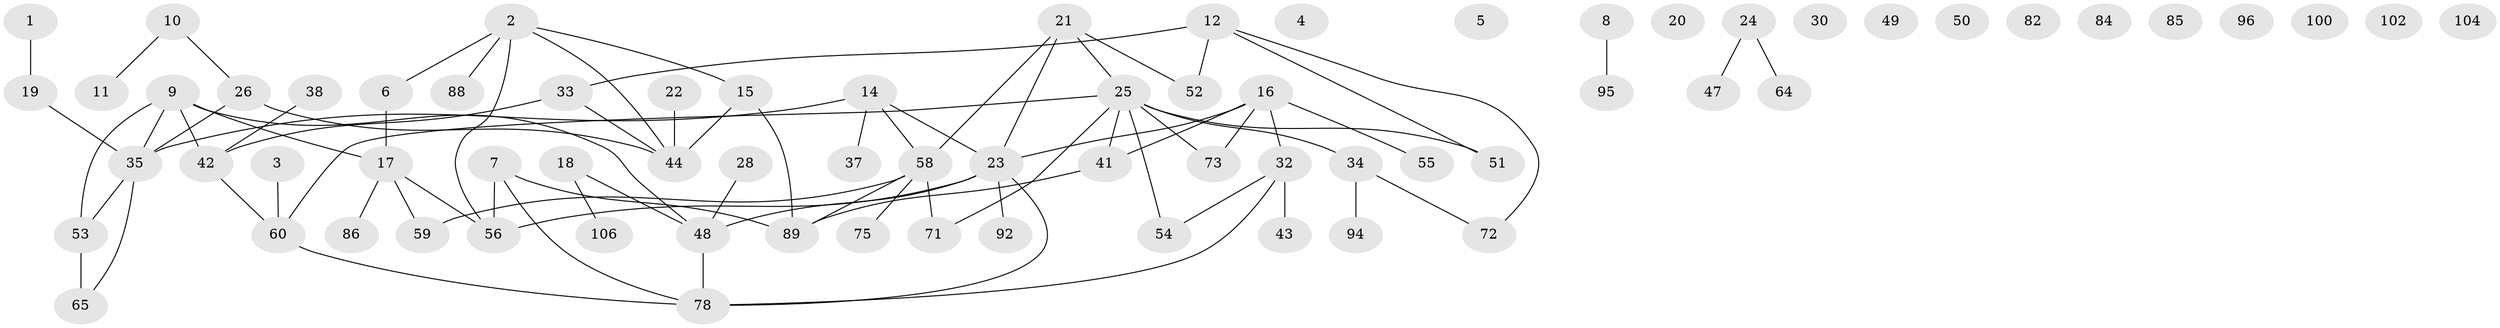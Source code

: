 // original degree distribution, {1: 0.24299065420560748, 5: 0.07476635514018691, 2: 0.24299065420560748, 0: 0.11214953271028037, 3: 0.2336448598130841, 4: 0.07476635514018691, 6: 0.009345794392523364, 7: 0.009345794392523364}
// Generated by graph-tools (version 1.1) at 2025/41/03/06/25 10:41:23]
// undirected, 71 vertices, 80 edges
graph export_dot {
graph [start="1"]
  node [color=gray90,style=filled];
  1;
  2 [super="+46"];
  3 [super="+90"];
  4 [super="+13"];
  5;
  6;
  7;
  8 [super="+101"];
  9 [super="+29"];
  10 [super="+99"];
  11 [super="+36"];
  12;
  14 [super="+93"];
  15 [super="+40"];
  16 [super="+57"];
  17 [super="+27"];
  18 [super="+39"];
  19 [super="+98"];
  20;
  21 [super="+81"];
  22;
  23 [super="+97"];
  24 [super="+62"];
  25 [super="+31"];
  26 [super="+61"];
  28;
  30;
  32 [super="+83"];
  33;
  34 [super="+45"];
  35 [super="+68"];
  37 [super="+91"];
  38 [super="+74"];
  41;
  42 [super="+63"];
  43;
  44 [super="+105"];
  47 [super="+79"];
  48;
  49;
  50;
  51;
  52 [super="+76"];
  53 [super="+87"];
  54;
  55;
  56 [super="+70"];
  58 [super="+67"];
  59;
  60 [super="+69"];
  64 [super="+66"];
  65 [super="+80"];
  71;
  72 [super="+77"];
  73;
  75;
  78 [super="+103"];
  82;
  84;
  85;
  86;
  88;
  89 [super="+107"];
  92;
  94;
  95;
  96;
  100;
  102;
  104;
  106;
  1 -- 19;
  2 -- 6;
  2 -- 15;
  2 -- 88;
  2 -- 44;
  2 -- 56;
  3 -- 60;
  6 -- 17;
  7 -- 56;
  7 -- 78;
  7 -- 89;
  8 -- 95;
  9 -- 42;
  9 -- 53;
  9 -- 35;
  9 -- 48;
  9 -- 17;
  10 -- 26;
  10 -- 11;
  12 -- 33;
  12 -- 51;
  12 -- 52;
  12 -- 72;
  14 -- 37;
  14 -- 58;
  14 -- 35;
  14 -- 23;
  15 -- 44;
  15 -- 89;
  16 -- 41;
  16 -- 23;
  16 -- 73;
  16 -- 32;
  16 -- 55;
  17 -- 59;
  17 -- 86;
  17 -- 56;
  18 -- 48;
  18 -- 106;
  19 -- 35 [weight=2];
  21 -- 23;
  21 -- 25;
  21 -- 58;
  21 -- 52;
  22 -- 44;
  23 -- 56;
  23 -- 92;
  23 -- 48;
  23 -- 78;
  24 -- 47;
  24 -- 64;
  25 -- 34 [weight=2];
  25 -- 51;
  25 -- 54;
  25 -- 71;
  25 -- 73;
  25 -- 41;
  25 -- 60;
  26 -- 44;
  26 -- 35;
  28 -- 48;
  32 -- 54;
  32 -- 43;
  32 -- 78;
  33 -- 44;
  33 -- 42;
  34 -- 94;
  34 -- 72;
  35 -- 53;
  35 -- 65;
  38 -- 42;
  41 -- 89;
  42 -- 60;
  48 -- 78;
  53 -- 65 [weight=2];
  58 -- 75;
  58 -- 71;
  58 -- 59;
  58 -- 89;
  60 -- 78;
}

